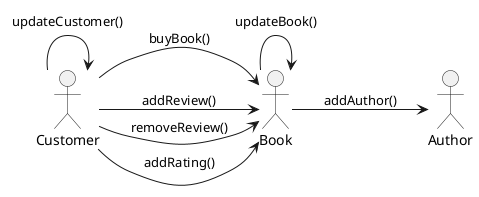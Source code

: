 @startuml use_case
left to right direction
actor Author as a
actor Book as b
actor Customer as c


c --> b: buyBook()
c --> b: addReview()
c --> b: removeReview()
c --> b: addRating()
c --> c: updateCustomer()

b --> a: addAuthor()

b --> b: updateBook()



@enduml